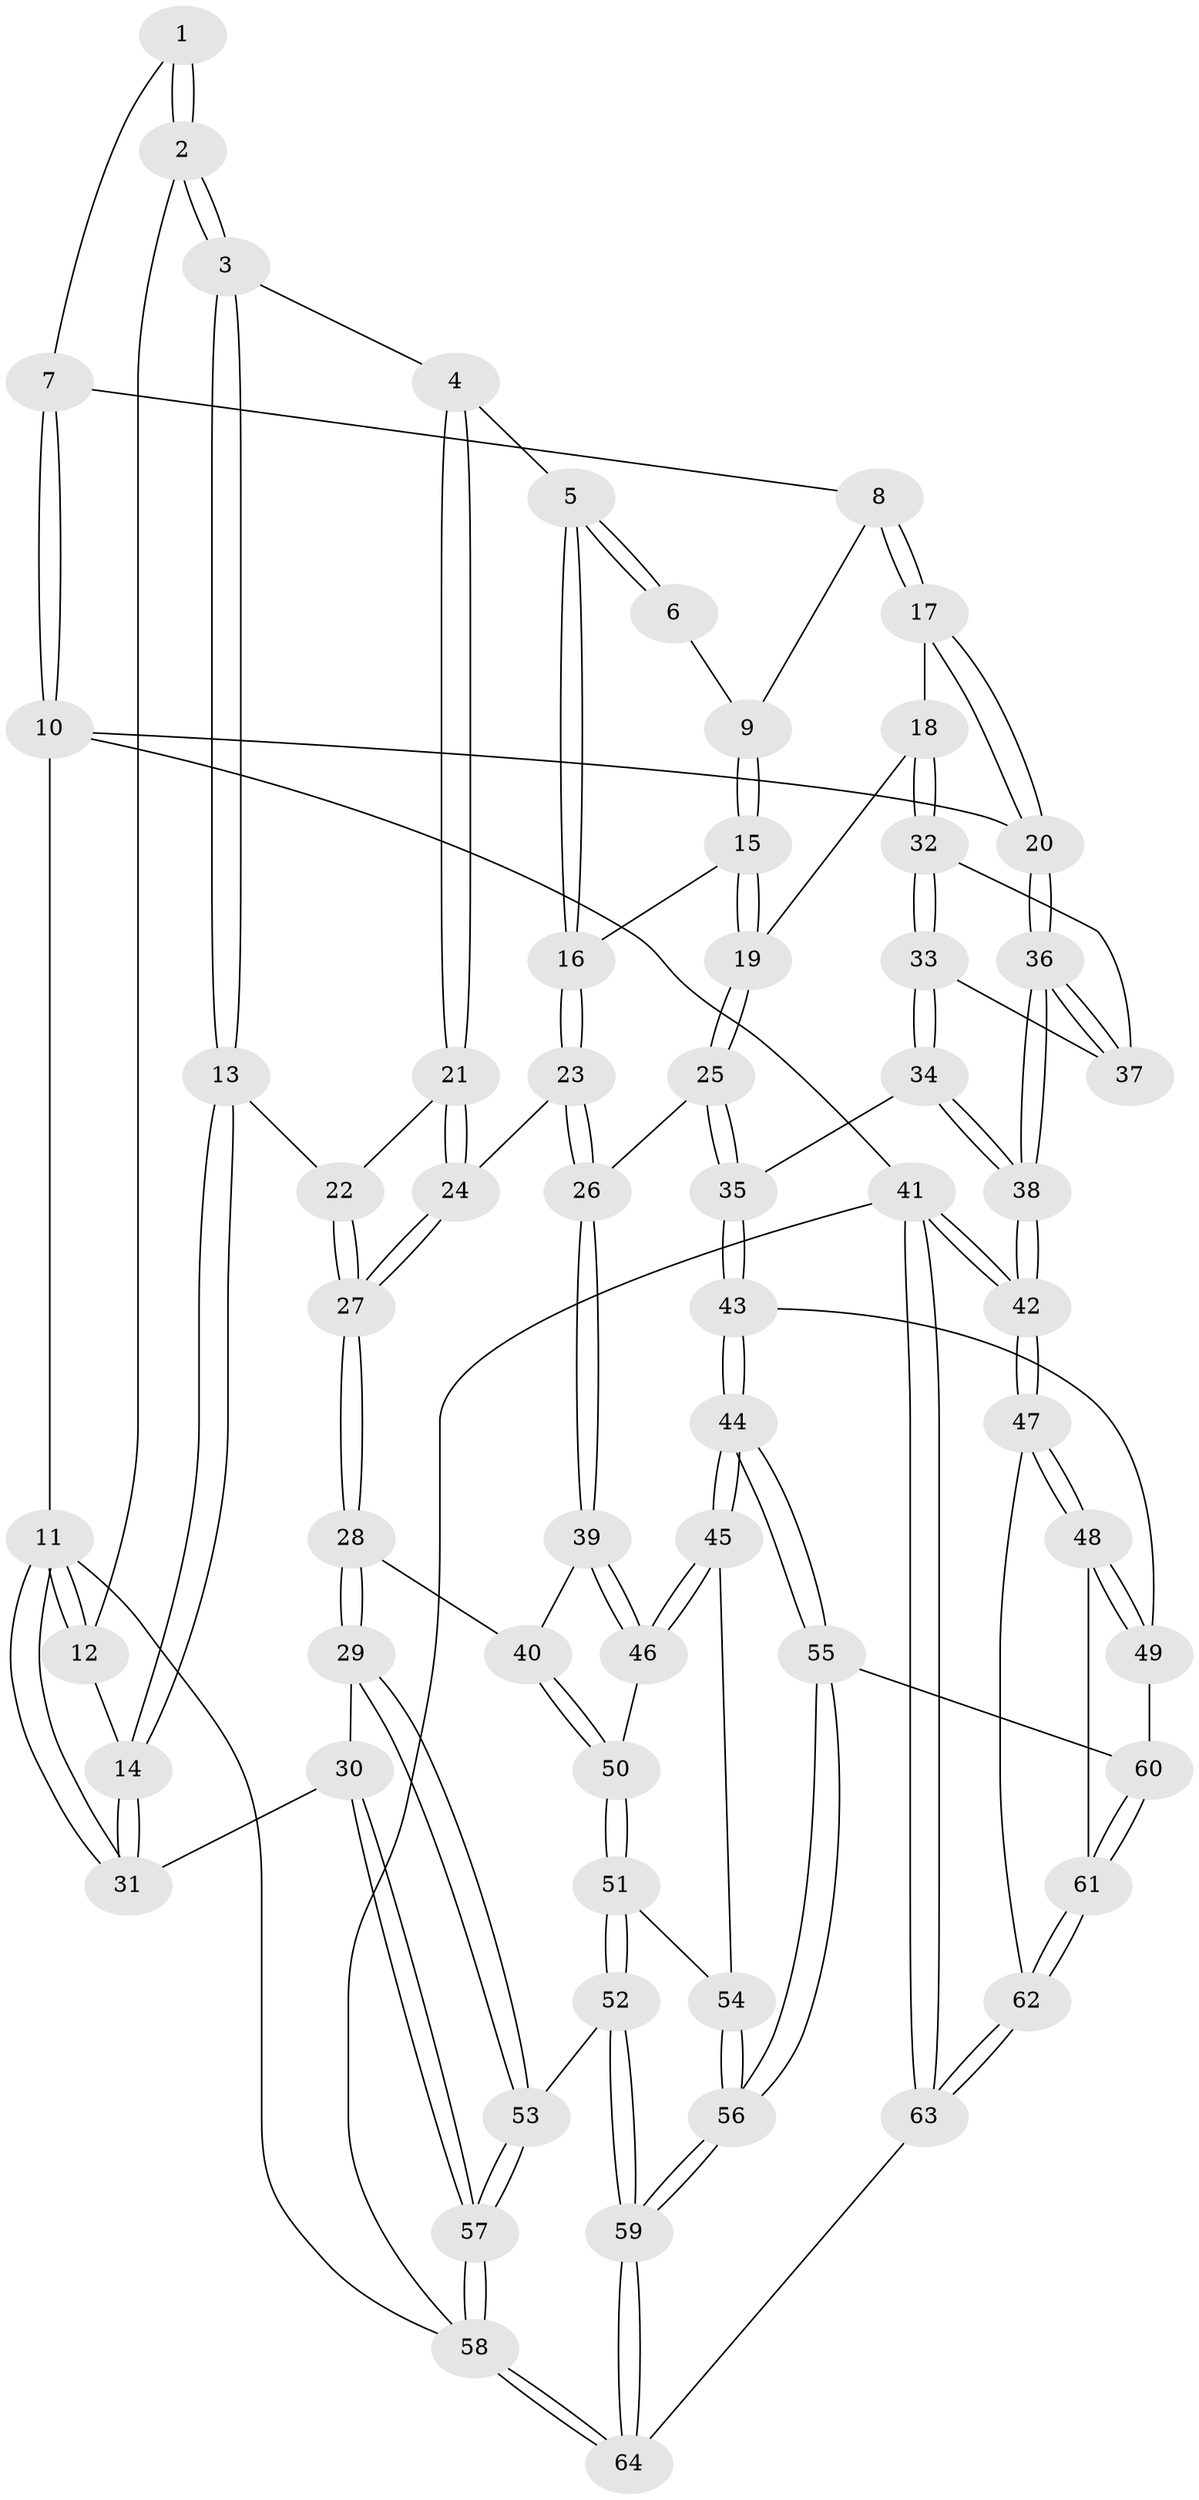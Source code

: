 // coarse degree distribution, {3: 0.15789473684210525, 6: 0.15789473684210525, 5: 0.2631578947368421, 4: 0.42105263157894735}
// Generated by graph-tools (version 1.1) at 2025/52/02/27/25 19:52:43]
// undirected, 64 vertices, 157 edges
graph export_dot {
graph [start="1"]
  node [color=gray90,style=filled];
  1 [pos="+0.6363210836262365+0"];
  2 [pos="+0.21334195940237582+0"];
  3 [pos="+0.26132451475909835+0"];
  4 [pos="+0.4032302091254348+0.10953555853951588"];
  5 [pos="+0.6041840632137704+0.0680908668617665"];
  6 [pos="+0.6355155002713313+0"];
  7 [pos="+0.9367912064662287+0"];
  8 [pos="+0.8802385508328378+0.07073151410904237"];
  9 [pos="+0.7668990648665003+0.10415290930560044"];
  10 [pos="+1+0"];
  11 [pos="+0+0"];
  12 [pos="+0.003201198530993332+0"];
  13 [pos="+0.18226596604251882+0.1938713386313696"];
  14 [pos="+0.03975599877059765+0.23637046331481842"];
  15 [pos="+0.7082833605029726+0.15303388734131892"];
  16 [pos="+0.6288614889844797+0.1266025096553583"];
  17 [pos="+0.9319724473612281+0.18772306088405594"];
  18 [pos="+0.8840374685197661+0.241302880203012"];
  19 [pos="+0.7293371375220332+0.19411691490074406"];
  20 [pos="+1+0.23006684917223533"];
  21 [pos="+0.44170550171139034+0.24102750469085324"];
  22 [pos="+0.1895129011999355+0.20513675199439843"];
  23 [pos="+0.49805437057160523+0.3330325271576079"];
  24 [pos="+0.48771906182887315+0.3314207530856017"];
  25 [pos="+0.6623607539563269+0.44719507528832236"];
  26 [pos="+0.6623349707566818+0.44719650234772723"];
  27 [pos="+0.28722148161276295+0.4366405584639518"];
  28 [pos="+0.2524120129740377+0.495940980058559"];
  29 [pos="+0.23227575771117107+0.5096255212477451"];
  30 [pos="+0+0.4776781916006983"];
  31 [pos="+0+0.3521824332381292"];
  32 [pos="+0.8667191634821555+0.30833713810263724"];
  33 [pos="+0.8214338691693944+0.38506406595009895"];
  34 [pos="+0.7634883178885765+0.4668529509633251"];
  35 [pos="+0.7601308162640303+0.4684479183272172"];
  36 [pos="+1+0.4292381648293549"];
  37 [pos="+1+0.37841260117574993"];
  38 [pos="+1+0.5368479652507552"];
  39 [pos="+0.6063370436545503+0.5360151528823904"];
  40 [pos="+0.3761604156664141+0.5730257447743778"];
  41 [pos="+1+1"];
  42 [pos="+1+0.814051106239487"];
  43 [pos="+0.8113640061498633+0.6474322590291981"];
  44 [pos="+0.6901436431336705+0.7662766513670882"];
  45 [pos="+0.5923274190850909+0.6222193239286343"];
  46 [pos="+0.6052289627062398+0.5396993479793831"];
  47 [pos="+1+0.8102880559220723"];
  48 [pos="+1+0.7999314593933723"];
  49 [pos="+0.9189611201111579+0.7238803448501198"];
  50 [pos="+0.4282973565738669+0.6474021337980627"];
  51 [pos="+0.4438632274356938+0.6951219618931821"];
  52 [pos="+0.36818489625838036+0.8286432936604495"];
  53 [pos="+0.23186055012378243+0.7521532616947838"];
  54 [pos="+0.5332425692821355+0.6877407036985769"];
  55 [pos="+0.6815054279998946+0.798858039765212"];
  56 [pos="+0.5834597204128524+0.843154920328086"];
  57 [pos="+0+1"];
  58 [pos="+0+1"];
  59 [pos="+0.4565474899901014+0.9802305986569396"];
  60 [pos="+0.7579411096510813+0.8606319517282189"];
  61 [pos="+0.7865313431694768+0.9212979929620111"];
  62 [pos="+0.7672189712783789+1"];
  63 [pos="+0.7165622810372189+1"];
  64 [pos="+0.45386407629093567+1"];
  1 -- 2;
  1 -- 2;
  1 -- 7;
  2 -- 3;
  2 -- 3;
  2 -- 12;
  3 -- 4;
  3 -- 13;
  3 -- 13;
  4 -- 5;
  4 -- 21;
  4 -- 21;
  5 -- 6;
  5 -- 6;
  5 -- 16;
  5 -- 16;
  6 -- 9;
  7 -- 8;
  7 -- 10;
  7 -- 10;
  8 -- 9;
  8 -- 17;
  8 -- 17;
  9 -- 15;
  9 -- 15;
  10 -- 11;
  10 -- 20;
  10 -- 41;
  11 -- 12;
  11 -- 12;
  11 -- 31;
  11 -- 31;
  11 -- 58;
  12 -- 14;
  13 -- 14;
  13 -- 14;
  13 -- 22;
  14 -- 31;
  14 -- 31;
  15 -- 16;
  15 -- 19;
  15 -- 19;
  16 -- 23;
  16 -- 23;
  17 -- 18;
  17 -- 20;
  17 -- 20;
  18 -- 19;
  18 -- 32;
  18 -- 32;
  19 -- 25;
  19 -- 25;
  20 -- 36;
  20 -- 36;
  21 -- 22;
  21 -- 24;
  21 -- 24;
  22 -- 27;
  22 -- 27;
  23 -- 24;
  23 -- 26;
  23 -- 26;
  24 -- 27;
  24 -- 27;
  25 -- 26;
  25 -- 35;
  25 -- 35;
  26 -- 39;
  26 -- 39;
  27 -- 28;
  27 -- 28;
  28 -- 29;
  28 -- 29;
  28 -- 40;
  29 -- 30;
  29 -- 53;
  29 -- 53;
  30 -- 31;
  30 -- 57;
  30 -- 57;
  32 -- 33;
  32 -- 33;
  32 -- 37;
  33 -- 34;
  33 -- 34;
  33 -- 37;
  34 -- 35;
  34 -- 38;
  34 -- 38;
  35 -- 43;
  35 -- 43;
  36 -- 37;
  36 -- 37;
  36 -- 38;
  36 -- 38;
  38 -- 42;
  38 -- 42;
  39 -- 40;
  39 -- 46;
  39 -- 46;
  40 -- 50;
  40 -- 50;
  41 -- 42;
  41 -- 42;
  41 -- 63;
  41 -- 63;
  41 -- 58;
  42 -- 47;
  42 -- 47;
  43 -- 44;
  43 -- 44;
  43 -- 49;
  44 -- 45;
  44 -- 45;
  44 -- 55;
  44 -- 55;
  45 -- 46;
  45 -- 46;
  45 -- 54;
  46 -- 50;
  47 -- 48;
  47 -- 48;
  47 -- 62;
  48 -- 49;
  48 -- 49;
  48 -- 61;
  49 -- 60;
  50 -- 51;
  50 -- 51;
  51 -- 52;
  51 -- 52;
  51 -- 54;
  52 -- 53;
  52 -- 59;
  52 -- 59;
  53 -- 57;
  53 -- 57;
  54 -- 56;
  54 -- 56;
  55 -- 56;
  55 -- 56;
  55 -- 60;
  56 -- 59;
  56 -- 59;
  57 -- 58;
  57 -- 58;
  58 -- 64;
  58 -- 64;
  59 -- 64;
  59 -- 64;
  60 -- 61;
  60 -- 61;
  61 -- 62;
  61 -- 62;
  62 -- 63;
  62 -- 63;
  63 -- 64;
}
